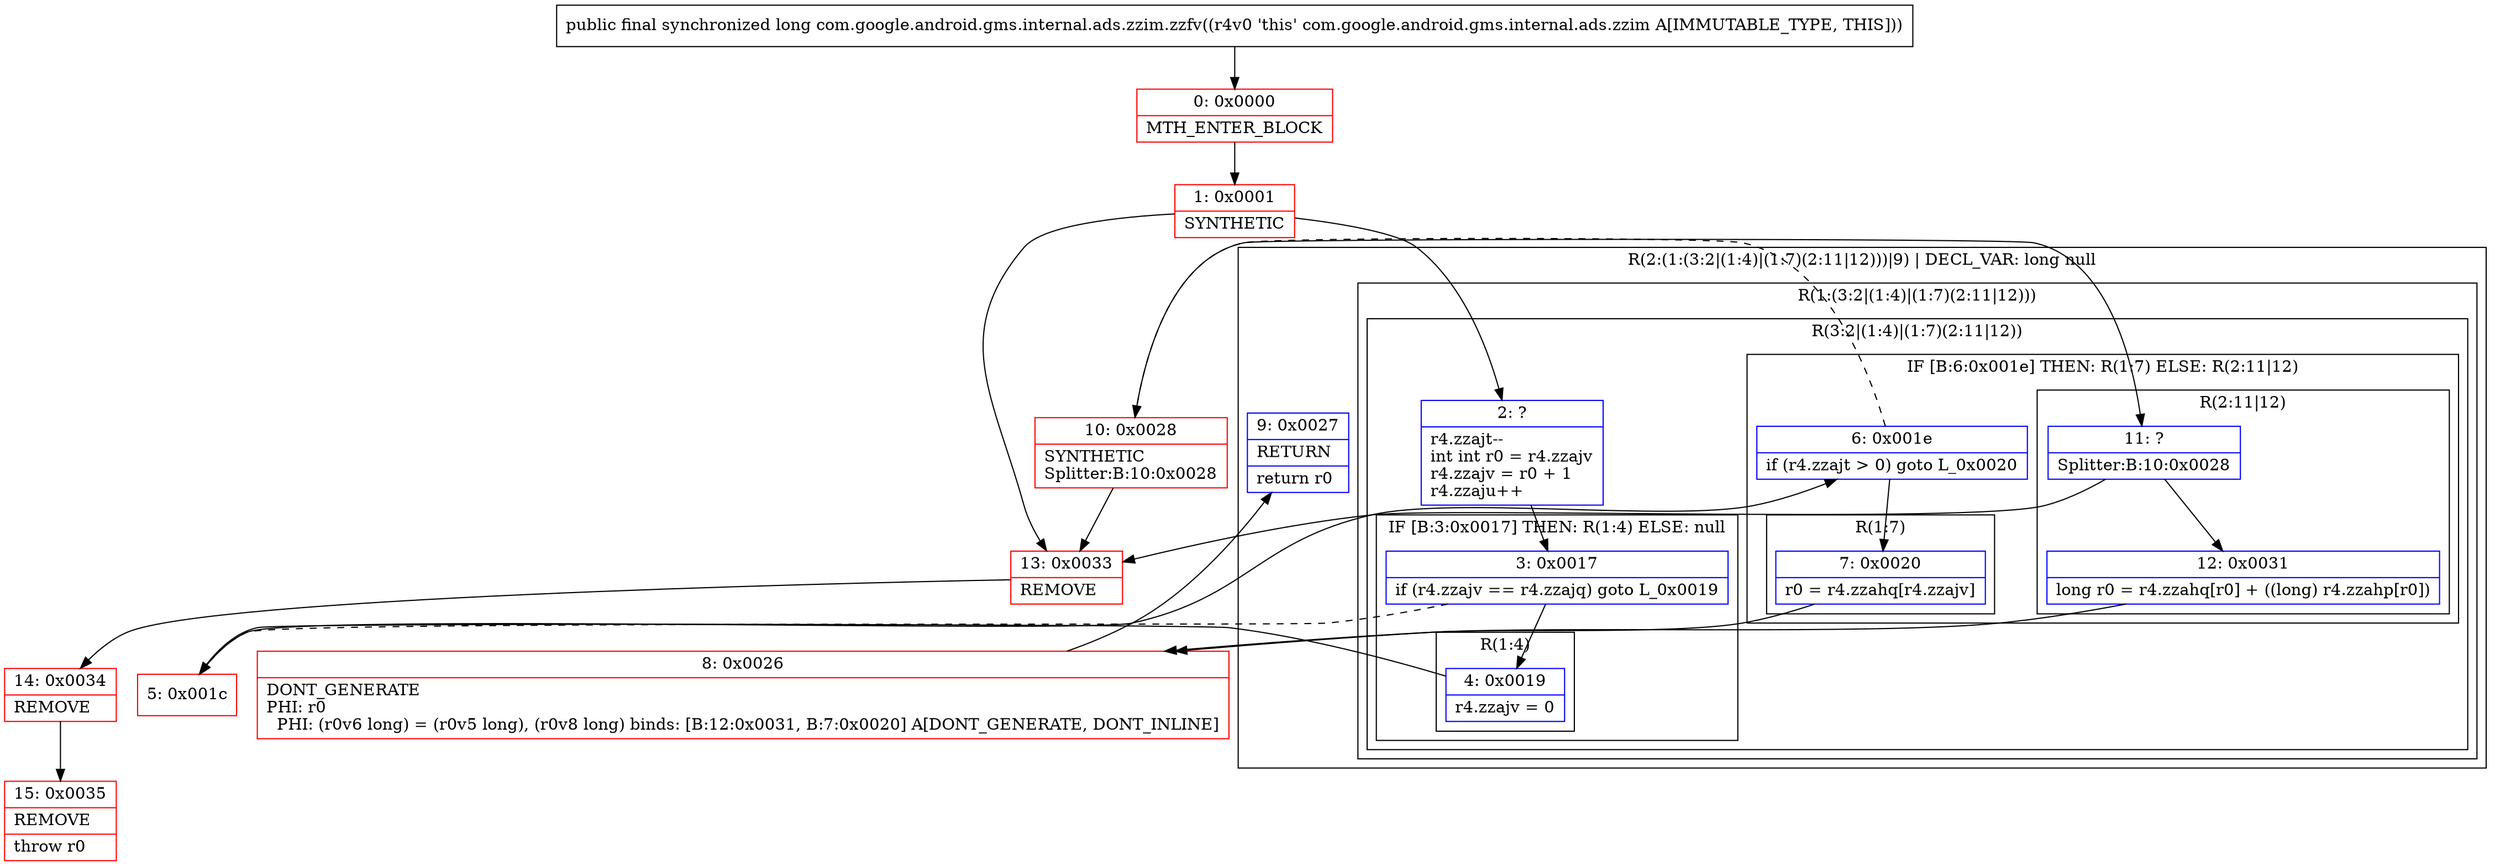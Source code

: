 digraph "CFG forcom.google.android.gms.internal.ads.zzim.zzfv()J" {
subgraph cluster_Region_1256454899 {
label = "R(2:(1:(3:2|(1:4)|(1:7)(2:11|12)))|9) | DECL_VAR: long null\l";
node [shape=record,color=blue];
subgraph cluster_Region_224982709 {
label = "R(1:(3:2|(1:4)|(1:7)(2:11|12)))";
node [shape=record,color=blue];
subgraph cluster_Region_1003416465 {
label = "R(3:2|(1:4)|(1:7)(2:11|12))";
node [shape=record,color=blue];
Node_2 [shape=record,label="{2\:\ ?|r4.zzajt\-\-\lint int r0 = r4.zzajv\lr4.zzajv = r0 + 1\lr4.zzaju++\l}"];
subgraph cluster_IfRegion_1150501075 {
label = "IF [B:3:0x0017] THEN: R(1:4) ELSE: null";
node [shape=record,color=blue];
Node_3 [shape=record,label="{3\:\ 0x0017|if (r4.zzajv == r4.zzajq) goto L_0x0019\l}"];
subgraph cluster_Region_896142479 {
label = "R(1:4)";
node [shape=record,color=blue];
Node_4 [shape=record,label="{4\:\ 0x0019|r4.zzajv = 0\l}"];
}
}
subgraph cluster_IfRegion_1619745971 {
label = "IF [B:6:0x001e] THEN: R(1:7) ELSE: R(2:11|12)";
node [shape=record,color=blue];
Node_6 [shape=record,label="{6\:\ 0x001e|if (r4.zzajt \> 0) goto L_0x0020\l}"];
subgraph cluster_Region_789906593 {
label = "R(1:7)";
node [shape=record,color=blue];
Node_7 [shape=record,label="{7\:\ 0x0020|r0 = r4.zzahq[r4.zzajv]\l}"];
}
subgraph cluster_Region_1557577725 {
label = "R(2:11|12)";
node [shape=record,color=blue];
Node_11 [shape=record,label="{11\:\ ?|Splitter:B:10:0x0028\l}"];
Node_12 [shape=record,label="{12\:\ 0x0031|long r0 = r4.zzahq[r0] + ((long) r4.zzahp[r0])\l}"];
}
}
}
}
Node_9 [shape=record,label="{9\:\ 0x0027|RETURN\l|return r0\l}"];
}
Node_0 [shape=record,color=red,label="{0\:\ 0x0000|MTH_ENTER_BLOCK\l}"];
Node_1 [shape=record,color=red,label="{1\:\ 0x0001|SYNTHETIC\l}"];
Node_5 [shape=record,color=red,label="{5\:\ 0x001c}"];
Node_8 [shape=record,color=red,label="{8\:\ 0x0026|DONT_GENERATE\lPHI: r0 \l  PHI: (r0v6 long) = (r0v5 long), (r0v8 long) binds: [B:12:0x0031, B:7:0x0020] A[DONT_GENERATE, DONT_INLINE]\l}"];
Node_10 [shape=record,color=red,label="{10\:\ 0x0028|SYNTHETIC\lSplitter:B:10:0x0028\l}"];
Node_13 [shape=record,color=red,label="{13\:\ 0x0033|REMOVE\l}"];
Node_14 [shape=record,color=red,label="{14\:\ 0x0034|REMOVE\l}"];
Node_15 [shape=record,color=red,label="{15\:\ 0x0035|REMOVE\l|throw r0\l}"];
MethodNode[shape=record,label="{public final synchronized long com.google.android.gms.internal.ads.zzim.zzfv((r4v0 'this' com.google.android.gms.internal.ads.zzim A[IMMUTABLE_TYPE, THIS])) }"];
MethodNode -> Node_0;
Node_2 -> Node_3;
Node_3 -> Node_4;
Node_3 -> Node_5[style=dashed];
Node_4 -> Node_5;
Node_6 -> Node_7;
Node_6 -> Node_10[style=dashed];
Node_7 -> Node_8;
Node_11 -> Node_12;
Node_11 -> Node_13;
Node_12 -> Node_8;
Node_0 -> Node_1;
Node_1 -> Node_2;
Node_1 -> Node_13;
Node_5 -> Node_6;
Node_8 -> Node_9;
Node_10 -> Node_11;
Node_10 -> Node_13;
Node_13 -> Node_14;
Node_14 -> Node_15;
}

